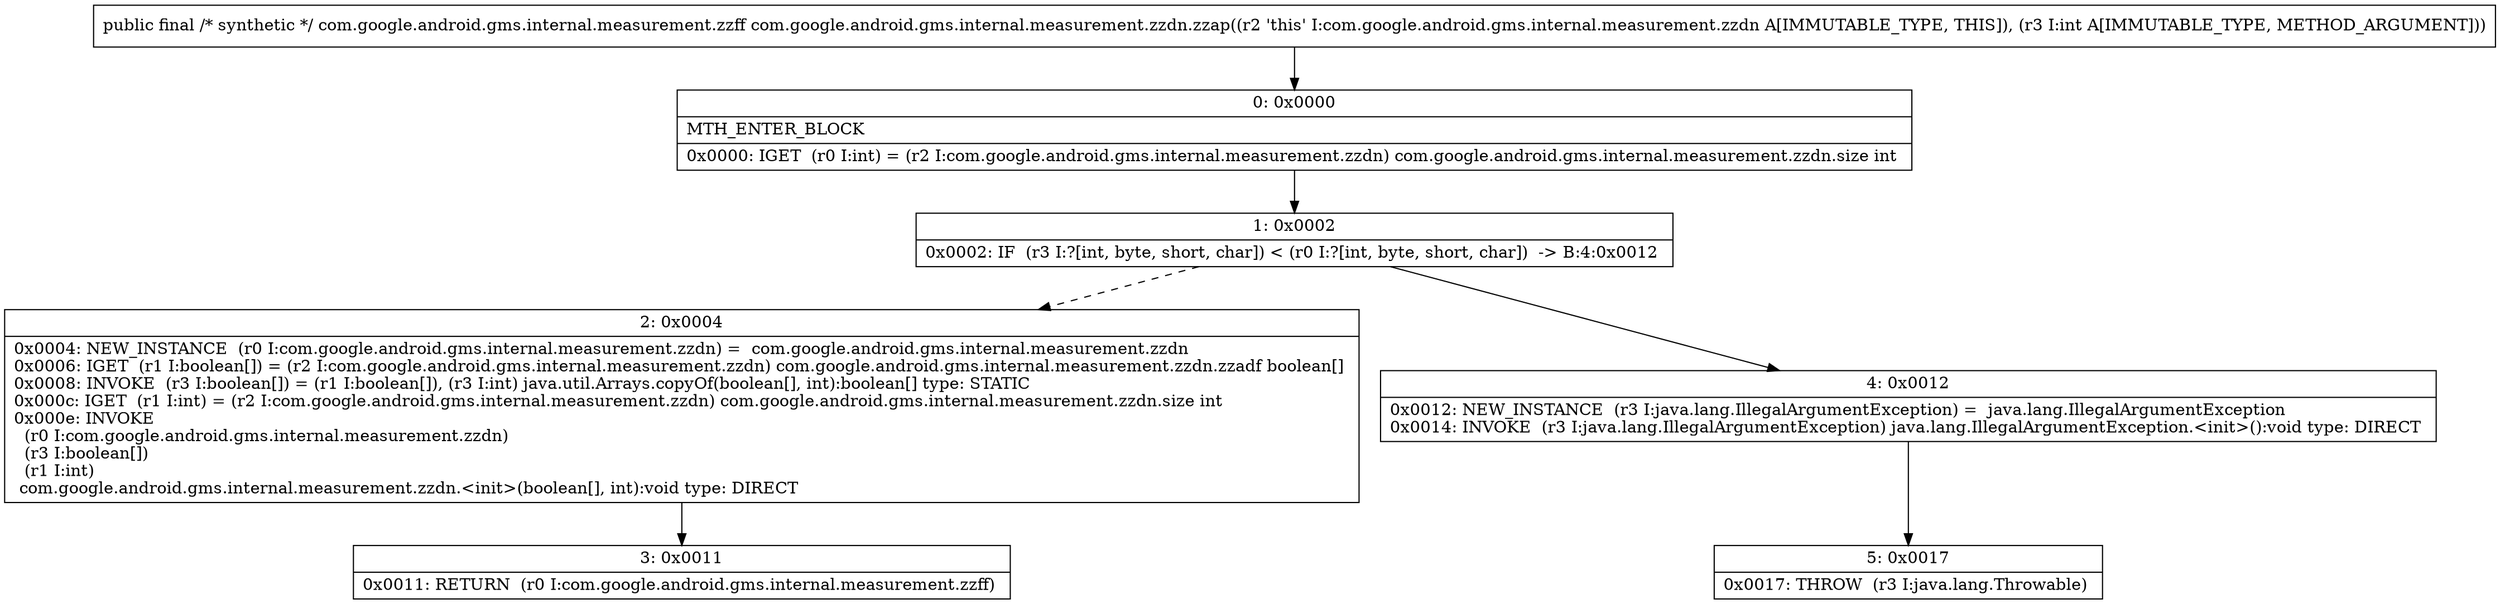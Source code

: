 digraph "CFG forcom.google.android.gms.internal.measurement.zzdn.zzap(I)Lcom\/google\/android\/gms\/internal\/measurement\/zzff;" {
Node_0 [shape=record,label="{0\:\ 0x0000|MTH_ENTER_BLOCK\l|0x0000: IGET  (r0 I:int) = (r2 I:com.google.android.gms.internal.measurement.zzdn) com.google.android.gms.internal.measurement.zzdn.size int \l}"];
Node_1 [shape=record,label="{1\:\ 0x0002|0x0002: IF  (r3 I:?[int, byte, short, char]) \< (r0 I:?[int, byte, short, char])  \-\> B:4:0x0012 \l}"];
Node_2 [shape=record,label="{2\:\ 0x0004|0x0004: NEW_INSTANCE  (r0 I:com.google.android.gms.internal.measurement.zzdn) =  com.google.android.gms.internal.measurement.zzdn \l0x0006: IGET  (r1 I:boolean[]) = (r2 I:com.google.android.gms.internal.measurement.zzdn) com.google.android.gms.internal.measurement.zzdn.zzadf boolean[] \l0x0008: INVOKE  (r3 I:boolean[]) = (r1 I:boolean[]), (r3 I:int) java.util.Arrays.copyOf(boolean[], int):boolean[] type: STATIC \l0x000c: IGET  (r1 I:int) = (r2 I:com.google.android.gms.internal.measurement.zzdn) com.google.android.gms.internal.measurement.zzdn.size int \l0x000e: INVOKE  \l  (r0 I:com.google.android.gms.internal.measurement.zzdn)\l  (r3 I:boolean[])\l  (r1 I:int)\l com.google.android.gms.internal.measurement.zzdn.\<init\>(boolean[], int):void type: DIRECT \l}"];
Node_3 [shape=record,label="{3\:\ 0x0011|0x0011: RETURN  (r0 I:com.google.android.gms.internal.measurement.zzff) \l}"];
Node_4 [shape=record,label="{4\:\ 0x0012|0x0012: NEW_INSTANCE  (r3 I:java.lang.IllegalArgumentException) =  java.lang.IllegalArgumentException \l0x0014: INVOKE  (r3 I:java.lang.IllegalArgumentException) java.lang.IllegalArgumentException.\<init\>():void type: DIRECT \l}"];
Node_5 [shape=record,label="{5\:\ 0x0017|0x0017: THROW  (r3 I:java.lang.Throwable) \l}"];
MethodNode[shape=record,label="{public final \/* synthetic *\/ com.google.android.gms.internal.measurement.zzff com.google.android.gms.internal.measurement.zzdn.zzap((r2 'this' I:com.google.android.gms.internal.measurement.zzdn A[IMMUTABLE_TYPE, THIS]), (r3 I:int A[IMMUTABLE_TYPE, METHOD_ARGUMENT])) }"];
MethodNode -> Node_0;
Node_0 -> Node_1;
Node_1 -> Node_2[style=dashed];
Node_1 -> Node_4;
Node_2 -> Node_3;
Node_4 -> Node_5;
}

